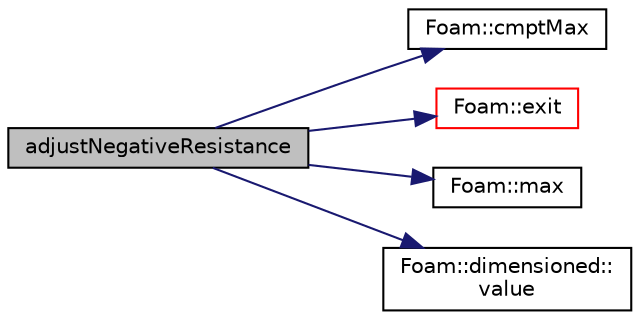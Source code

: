 digraph "adjustNegativeResistance"
{
  bgcolor="transparent";
  edge [fontname="Helvetica",fontsize="10",labelfontname="Helvetica",labelfontsize="10"];
  node [fontname="Helvetica",fontsize="10",shape=record];
  rankdir="LR";
  Node306 [label="adjustNegativeResistance",height=0.2,width=0.4,color="black", fillcolor="grey75", style="filled", fontcolor="black"];
  Node306 -> Node307 [color="midnightblue",fontsize="10",style="solid",fontname="Helvetica"];
  Node307 [label="Foam::cmptMax",height=0.2,width=0.4,color="black",URL="$a21851.html#ab0e593317f8c0ebd299809089f27b307"];
  Node306 -> Node308 [color="midnightblue",fontsize="10",style="solid",fontname="Helvetica"];
  Node308 [label="Foam::exit",height=0.2,width=0.4,color="red",URL="$a21851.html#a06ca7250d8e89caf05243ec094843642"];
  Node306 -> Node357 [color="midnightblue",fontsize="10",style="solid",fontname="Helvetica"];
  Node357 [label="Foam::max",height=0.2,width=0.4,color="black",URL="$a21851.html#ac993e906cf2774ae77e666bc24e81733"];
  Node306 -> Node335 [color="midnightblue",fontsize="10",style="solid",fontname="Helvetica"];
  Node335 [label="Foam::dimensioned::\lvalue",height=0.2,width=0.4,color="black",URL="$a27473.html#a7948200a26c85fc3a83ffa510a91d668",tooltip="Return const reference to value. "];
}
